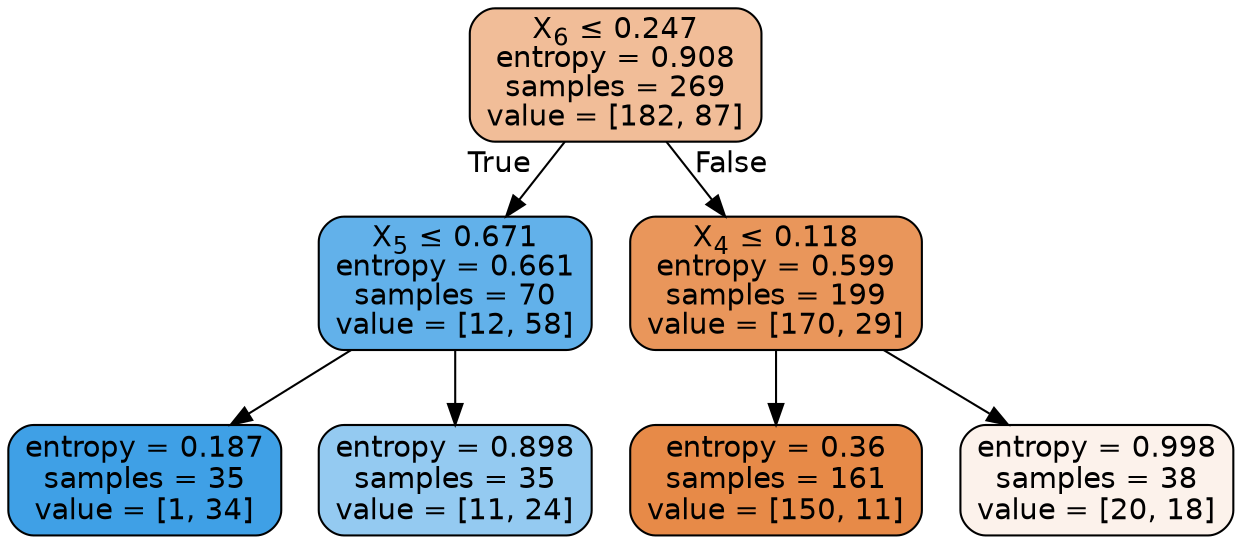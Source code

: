 digraph Tree {
node [shape=box, style="filled, rounded", color="black", fontname=helvetica] ;
edge [fontname=helvetica] ;
0 [label=<X<SUB>6</SUB> &le; 0.247<br/>entropy = 0.908<br/>samples = 269<br/>value = [182, 87]>, fillcolor="#f1bd98"] ;
1 [label=<X<SUB>5</SUB> &le; 0.671<br/>entropy = 0.661<br/>samples = 70<br/>value = [12, 58]>, fillcolor="#62b1ea"] ;
0 -> 1 [labeldistance=2.5, labelangle=45, headlabel="True"] ;
2 [label=<entropy = 0.187<br/>samples = 35<br/>value = [1, 34]>, fillcolor="#3fa0e6"] ;
1 -> 2 ;
3 [label=<entropy = 0.898<br/>samples = 35<br/>value = [11, 24]>, fillcolor="#94caf1"] ;
1 -> 3 ;
4 [label=<X<SUB>4</SUB> &le; 0.118<br/>entropy = 0.599<br/>samples = 199<br/>value = [170, 29]>, fillcolor="#e9965b"] ;
0 -> 4 [labeldistance=2.5, labelangle=-45, headlabel="False"] ;
5 [label=<entropy = 0.36<br/>samples = 161<br/>value = [150, 11]>, fillcolor="#e78a48"] ;
4 -> 5 ;
6 [label=<entropy = 0.998<br/>samples = 38<br/>value = [20, 18]>, fillcolor="#fcf2eb"] ;
4 -> 6 ;
}